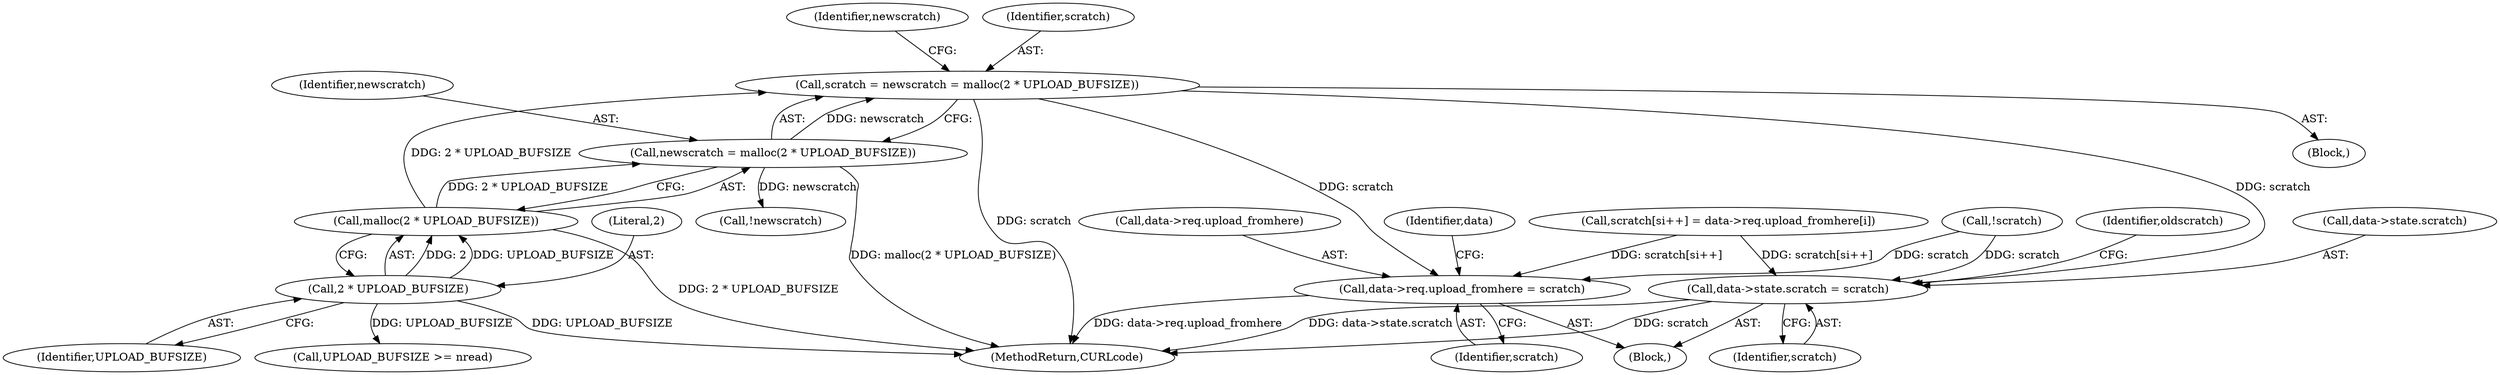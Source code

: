 digraph "0_curl_ba1dbd78e5f1ed67c1b8d37ac89d90e5e330b628@API" {
"1000166" [label="(Call,scratch = newscratch = malloc(2 * UPLOAD_BUFSIZE))"];
"1000168" [label="(Call,newscratch = malloc(2 * UPLOAD_BUFSIZE))"];
"1000170" [label="(Call,malloc(2 * UPLOAD_BUFSIZE))"];
"1000171" [label="(Call,2 * UPLOAD_BUFSIZE)"];
"1000389" [label="(Call,data->req.upload_fromhere = scratch)"];
"1000396" [label="(Call,data->state.scratch = scratch)"];
"1000175" [label="(Call,!newscratch)"];
"1000399" [label="(Identifier,data)"];
"1000171" [label="(Call,2 * UPLOAD_BUFSIZE)"];
"1000155" [label="(Call,!scratch)"];
"1000173" [label="(Identifier,UPLOAD_BUFSIZE)"];
"1000390" [label="(Call,data->req.upload_fromhere)"];
"1000172" [label="(Literal,2)"];
"1000162" [label="(Block,)"];
"1000397" [label="(Call,data->state.scratch)"];
"1000404" [label="(Identifier,oldscratch)"];
"1000166" [label="(Call,scratch = newscratch = malloc(2 * UPLOAD_BUFSIZE))"];
"1000344" [label="(Call,scratch[si++] = data->req.upload_fromhere[i])"];
"1000176" [label="(Identifier,newscratch)"];
"1000396" [label="(Call,data->state.scratch = scratch)"];
"1000167" [label="(Identifier,scratch)"];
"1000389" [label="(Call,data->req.upload_fromhere = scratch)"];
"1000170" [label="(Call,malloc(2 * UPLOAD_BUFSIZE))"];
"1000168" [label="(Call,newscratch = malloc(2 * UPLOAD_BUFSIZE))"];
"1000395" [label="(Identifier,scratch)"];
"1000388" [label="(Block,)"];
"1000417" [label="(MethodReturn,CURLcode)"];
"1000402" [label="(Identifier,scratch)"];
"1000169" [label="(Identifier,newscratch)"];
"1000184" [label="(Call,UPLOAD_BUFSIZE >= nread)"];
"1000166" -> "1000162"  [label="AST: "];
"1000166" -> "1000168"  [label="CFG: "];
"1000167" -> "1000166"  [label="AST: "];
"1000168" -> "1000166"  [label="AST: "];
"1000176" -> "1000166"  [label="CFG: "];
"1000166" -> "1000417"  [label="DDG: scratch"];
"1000168" -> "1000166"  [label="DDG: newscratch"];
"1000170" -> "1000166"  [label="DDG: 2 * UPLOAD_BUFSIZE"];
"1000166" -> "1000389"  [label="DDG: scratch"];
"1000166" -> "1000396"  [label="DDG: scratch"];
"1000168" -> "1000170"  [label="CFG: "];
"1000169" -> "1000168"  [label="AST: "];
"1000170" -> "1000168"  [label="AST: "];
"1000168" -> "1000417"  [label="DDG: malloc(2 * UPLOAD_BUFSIZE)"];
"1000170" -> "1000168"  [label="DDG: 2 * UPLOAD_BUFSIZE"];
"1000168" -> "1000175"  [label="DDG: newscratch"];
"1000170" -> "1000171"  [label="CFG: "];
"1000171" -> "1000170"  [label="AST: "];
"1000170" -> "1000417"  [label="DDG: 2 * UPLOAD_BUFSIZE"];
"1000171" -> "1000170"  [label="DDG: 2"];
"1000171" -> "1000170"  [label="DDG: UPLOAD_BUFSIZE"];
"1000171" -> "1000173"  [label="CFG: "];
"1000172" -> "1000171"  [label="AST: "];
"1000173" -> "1000171"  [label="AST: "];
"1000171" -> "1000417"  [label="DDG: UPLOAD_BUFSIZE"];
"1000171" -> "1000184"  [label="DDG: UPLOAD_BUFSIZE"];
"1000389" -> "1000388"  [label="AST: "];
"1000389" -> "1000395"  [label="CFG: "];
"1000390" -> "1000389"  [label="AST: "];
"1000395" -> "1000389"  [label="AST: "];
"1000399" -> "1000389"  [label="CFG: "];
"1000389" -> "1000417"  [label="DDG: data->req.upload_fromhere"];
"1000155" -> "1000389"  [label="DDG: scratch"];
"1000344" -> "1000389"  [label="DDG: scratch[si++]"];
"1000396" -> "1000388"  [label="AST: "];
"1000396" -> "1000402"  [label="CFG: "];
"1000397" -> "1000396"  [label="AST: "];
"1000402" -> "1000396"  [label="AST: "];
"1000404" -> "1000396"  [label="CFG: "];
"1000396" -> "1000417"  [label="DDG: data->state.scratch"];
"1000396" -> "1000417"  [label="DDG: scratch"];
"1000344" -> "1000396"  [label="DDG: scratch[si++]"];
"1000155" -> "1000396"  [label="DDG: scratch"];
}
